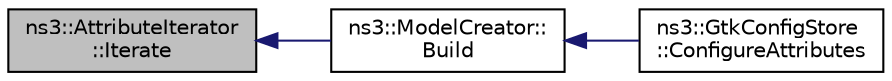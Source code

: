 digraph "ns3::AttributeIterator::Iterate"
{
  edge [fontname="Helvetica",fontsize="10",labelfontname="Helvetica",labelfontsize="10"];
  node [fontname="Helvetica",fontsize="10",shape=record];
  rankdir="LR";
  Node1 [label="ns3::AttributeIterator\l::Iterate",height=0.2,width=0.4,color="black", fillcolor="grey75", style="filled", fontcolor="black"];
  Node1 -> Node2 [dir="back",color="midnightblue",fontsize="10",style="solid"];
  Node2 [label="ns3::ModelCreator::\lBuild",height=0.2,width=0.4,color="black", fillcolor="white", style="filled",URL="$d1/d93/classns3_1_1ModelCreator.html#a8103a829286a73b9988d1dfc018c9819"];
  Node2 -> Node3 [dir="back",color="midnightblue",fontsize="10",style="solid"];
  Node3 [label="ns3::GtkConfigStore\l::ConfigureAttributes",height=0.2,width=0.4,color="black", fillcolor="white", style="filled",URL="$db/dd5/classns3_1_1GtkConfigStore.html#a95d2d8169cd6a9770af48f7cf62d24fb"];
}
